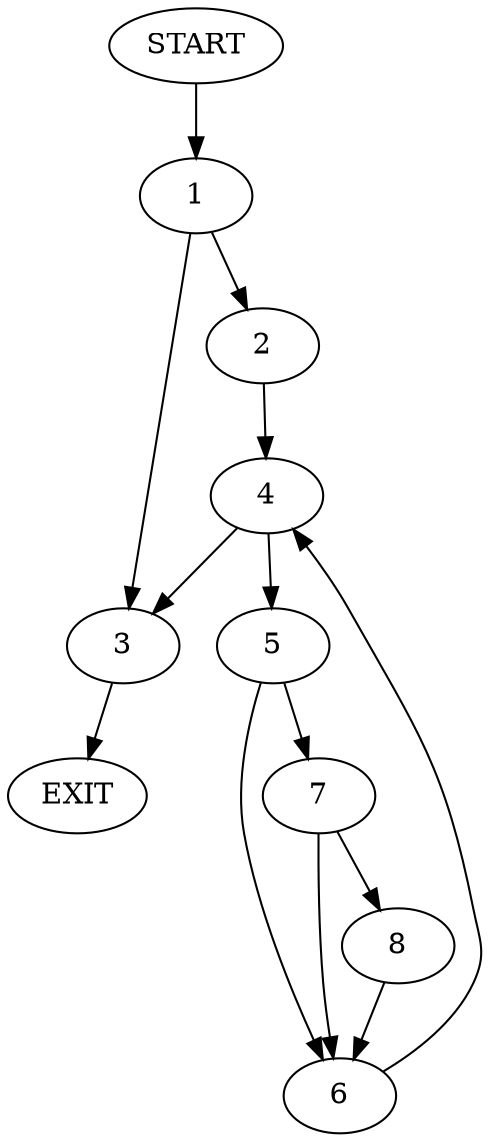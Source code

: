 digraph {
0 [label="START"]
9 [label="EXIT"]
0 -> 1
1 -> 2
1 -> 3
2 -> 4
3 -> 9
4 -> 3
4 -> 5
5 -> 6
5 -> 7
7 -> 8
7 -> 6
6 -> 4
8 -> 6
}
